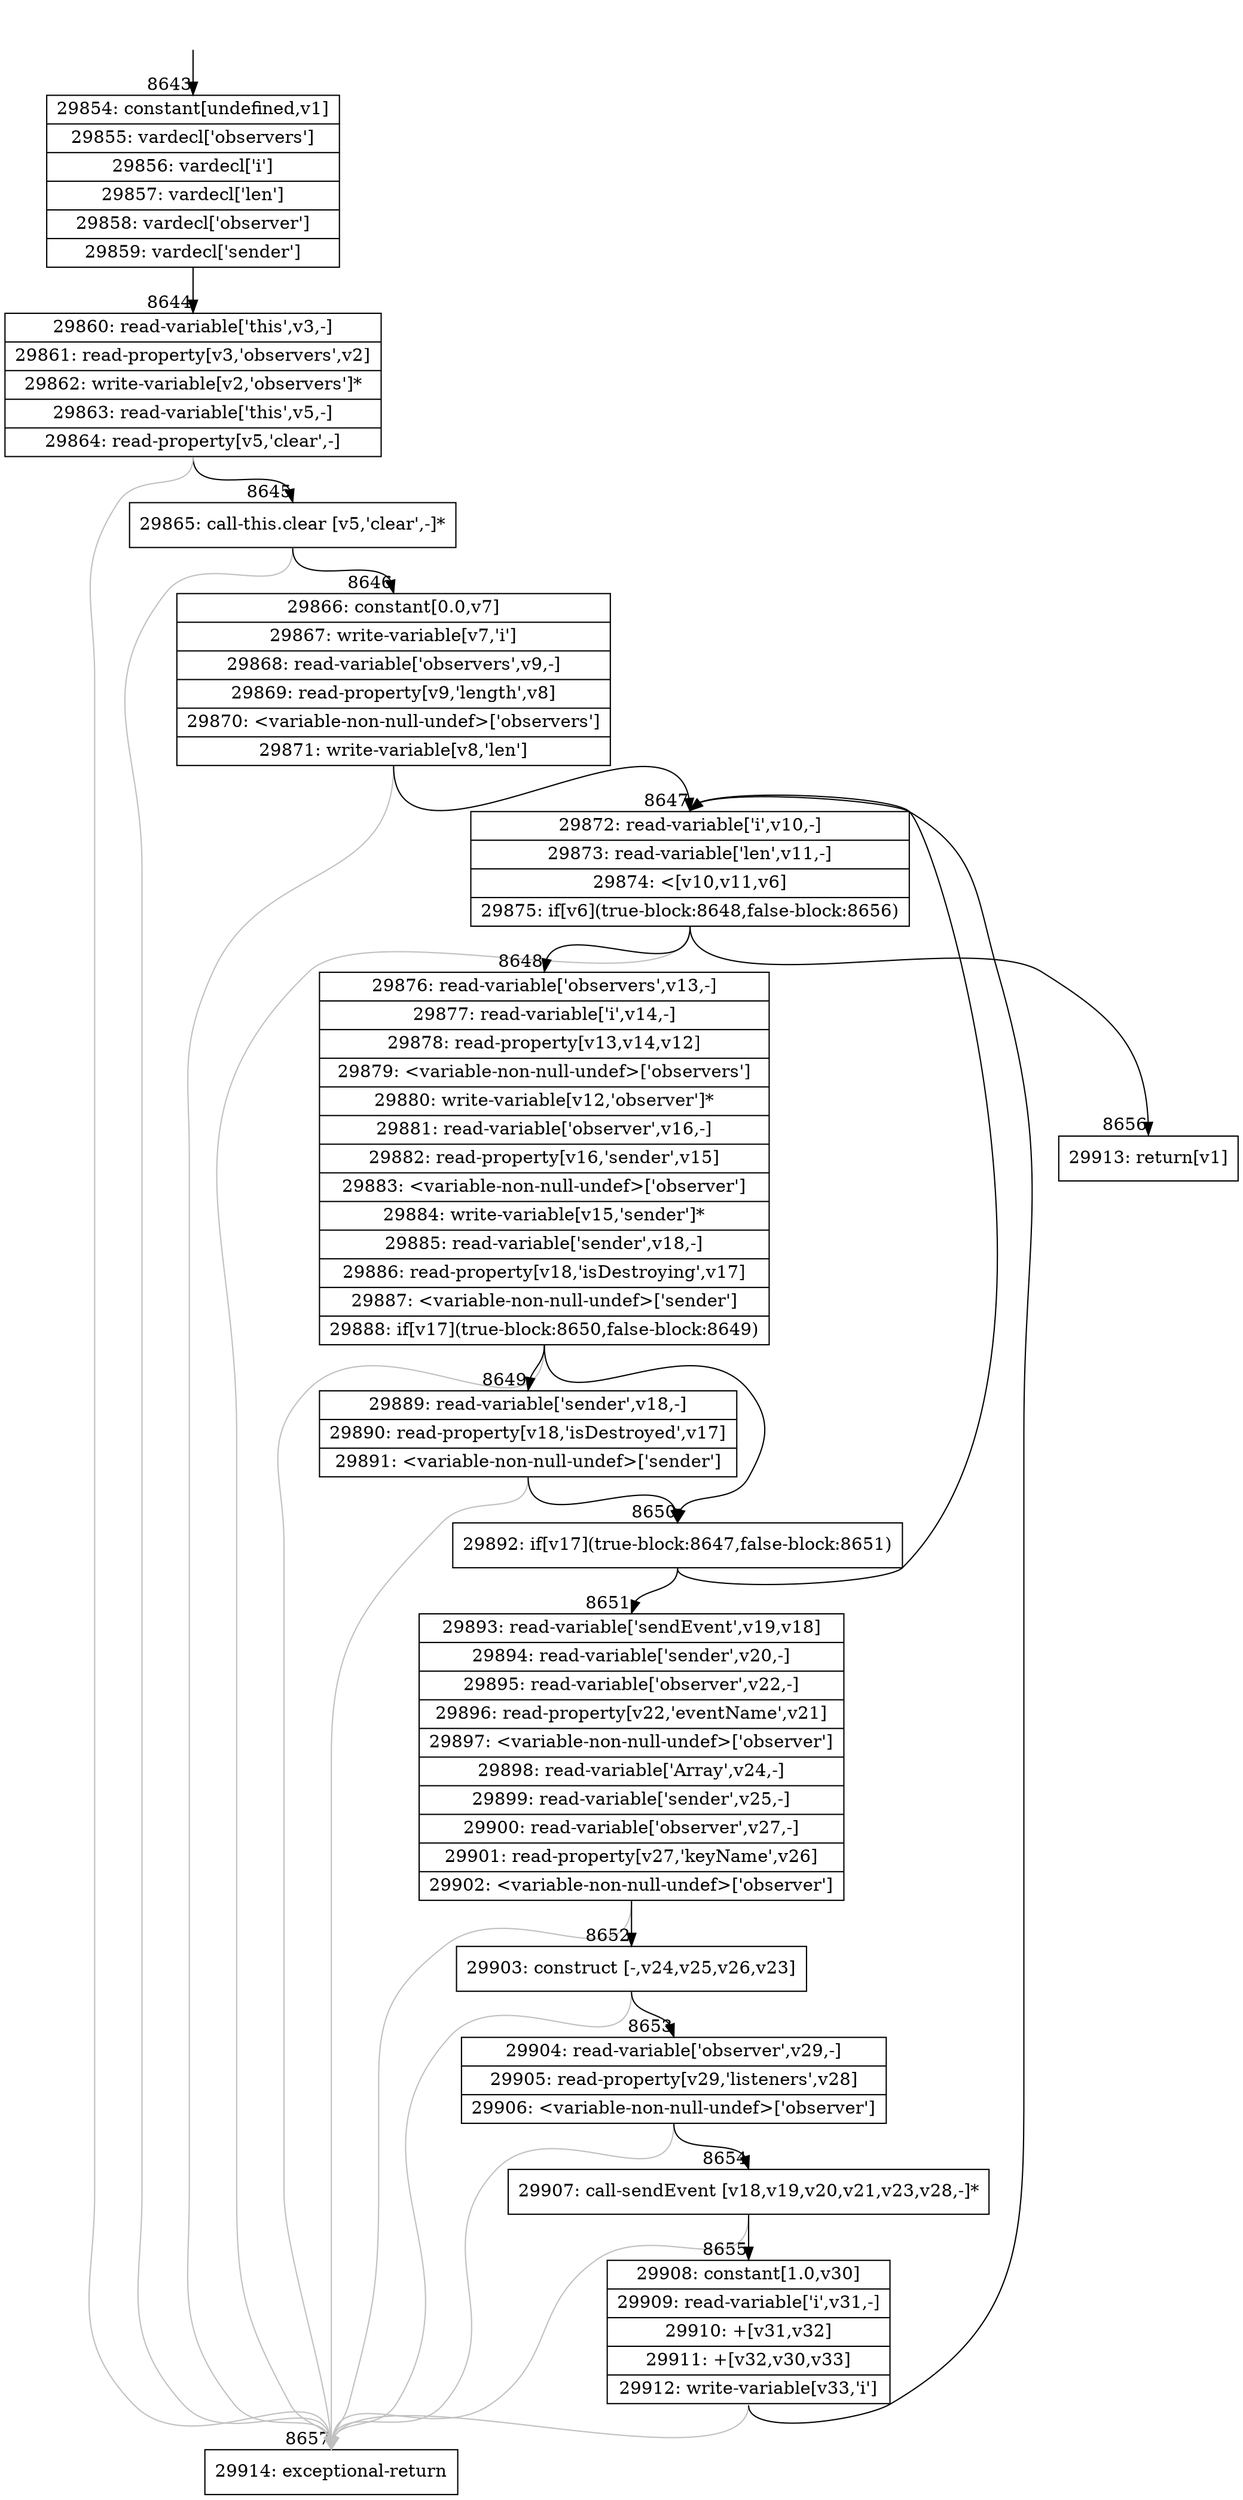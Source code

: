 digraph {
rankdir="TD"
BB_entry727[shape=none,label=""];
BB_entry727 -> BB8643 [tailport=s, headport=n, headlabel="    8643"]
BB8643 [shape=record label="{29854: constant[undefined,v1]|29855: vardecl['observers']|29856: vardecl['i']|29857: vardecl['len']|29858: vardecl['observer']|29859: vardecl['sender']}" ] 
BB8643 -> BB8644 [tailport=s, headport=n, headlabel="      8644"]
BB8644 [shape=record label="{29860: read-variable['this',v3,-]|29861: read-property[v3,'observers',v2]|29862: write-variable[v2,'observers']*|29863: read-variable['this',v5,-]|29864: read-property[v5,'clear',-]}" ] 
BB8644 -> BB8645 [tailport=s, headport=n, headlabel="      8645"]
BB8644 -> BB8657 [tailport=s, headport=n, color=gray, headlabel="      8657"]
BB8645 [shape=record label="{29865: call-this.clear [v5,'clear',-]*}" ] 
BB8645 -> BB8646 [tailport=s, headport=n, headlabel="      8646"]
BB8645 -> BB8657 [tailport=s, headport=n, color=gray]
BB8646 [shape=record label="{29866: constant[0.0,v7]|29867: write-variable[v7,'i']|29868: read-variable['observers',v9,-]|29869: read-property[v9,'length',v8]|29870: \<variable-non-null-undef\>['observers']|29871: write-variable[v8,'len']}" ] 
BB8646 -> BB8647 [tailport=s, headport=n, headlabel="      8647"]
BB8646 -> BB8657 [tailport=s, headport=n, color=gray]
BB8647 [shape=record label="{29872: read-variable['i',v10,-]|29873: read-variable['len',v11,-]|29874: \<[v10,v11,v6]|29875: if[v6](true-block:8648,false-block:8656)}" ] 
BB8647 -> BB8648 [tailport=s, headport=n, headlabel="      8648"]
BB8647 -> BB8656 [tailport=s, headport=n, headlabel="      8656"]
BB8647 -> BB8657 [tailport=s, headport=n, color=gray]
BB8648 [shape=record label="{29876: read-variable['observers',v13,-]|29877: read-variable['i',v14,-]|29878: read-property[v13,v14,v12]|29879: \<variable-non-null-undef\>['observers']|29880: write-variable[v12,'observer']*|29881: read-variable['observer',v16,-]|29882: read-property[v16,'sender',v15]|29883: \<variable-non-null-undef\>['observer']|29884: write-variable[v15,'sender']*|29885: read-variable['sender',v18,-]|29886: read-property[v18,'isDestroying',v17]|29887: \<variable-non-null-undef\>['sender']|29888: if[v17](true-block:8650,false-block:8649)}" ] 
BB8648 -> BB8650 [tailport=s, headport=n, headlabel="      8650"]
BB8648 -> BB8649 [tailport=s, headport=n, headlabel="      8649"]
BB8648 -> BB8657 [tailport=s, headport=n, color=gray]
BB8649 [shape=record label="{29889: read-variable['sender',v18,-]|29890: read-property[v18,'isDestroyed',v17]|29891: \<variable-non-null-undef\>['sender']}" ] 
BB8649 -> BB8650 [tailport=s, headport=n]
BB8649 -> BB8657 [tailport=s, headport=n, color=gray]
BB8650 [shape=record label="{29892: if[v17](true-block:8647,false-block:8651)}" ] 
BB8650 -> BB8647 [tailport=s, headport=n]
BB8650 -> BB8651 [tailport=s, headport=n, headlabel="      8651"]
BB8651 [shape=record label="{29893: read-variable['sendEvent',v19,v18]|29894: read-variable['sender',v20,-]|29895: read-variable['observer',v22,-]|29896: read-property[v22,'eventName',v21]|29897: \<variable-non-null-undef\>['observer']|29898: read-variable['Array',v24,-]|29899: read-variable['sender',v25,-]|29900: read-variable['observer',v27,-]|29901: read-property[v27,'keyName',v26]|29902: \<variable-non-null-undef\>['observer']}" ] 
BB8651 -> BB8652 [tailport=s, headport=n, headlabel="      8652"]
BB8651 -> BB8657 [tailport=s, headport=n, color=gray]
BB8652 [shape=record label="{29903: construct [-,v24,v25,v26,v23]}" ] 
BB8652 -> BB8653 [tailport=s, headport=n, headlabel="      8653"]
BB8652 -> BB8657 [tailport=s, headport=n, color=gray]
BB8653 [shape=record label="{29904: read-variable['observer',v29,-]|29905: read-property[v29,'listeners',v28]|29906: \<variable-non-null-undef\>['observer']}" ] 
BB8653 -> BB8654 [tailport=s, headport=n, headlabel="      8654"]
BB8653 -> BB8657 [tailport=s, headport=n, color=gray]
BB8654 [shape=record label="{29907: call-sendEvent [v18,v19,v20,v21,v23,v28,-]*}" ] 
BB8654 -> BB8655 [tailport=s, headport=n, headlabel="      8655"]
BB8654 -> BB8657 [tailport=s, headport=n, color=gray]
BB8655 [shape=record label="{29908: constant[1.0,v30]|29909: read-variable['i',v31,-]|29910: +[v31,v32]|29911: +[v32,v30,v33]|29912: write-variable[v33,'i']}" ] 
BB8655 -> BB8647 [tailport=s, headport=n]
BB8655 -> BB8657 [tailport=s, headport=n, color=gray]
BB8656 [shape=record label="{29913: return[v1]}" ] 
BB8657 [shape=record label="{29914: exceptional-return}" ] 
//#$~ 15519
}
